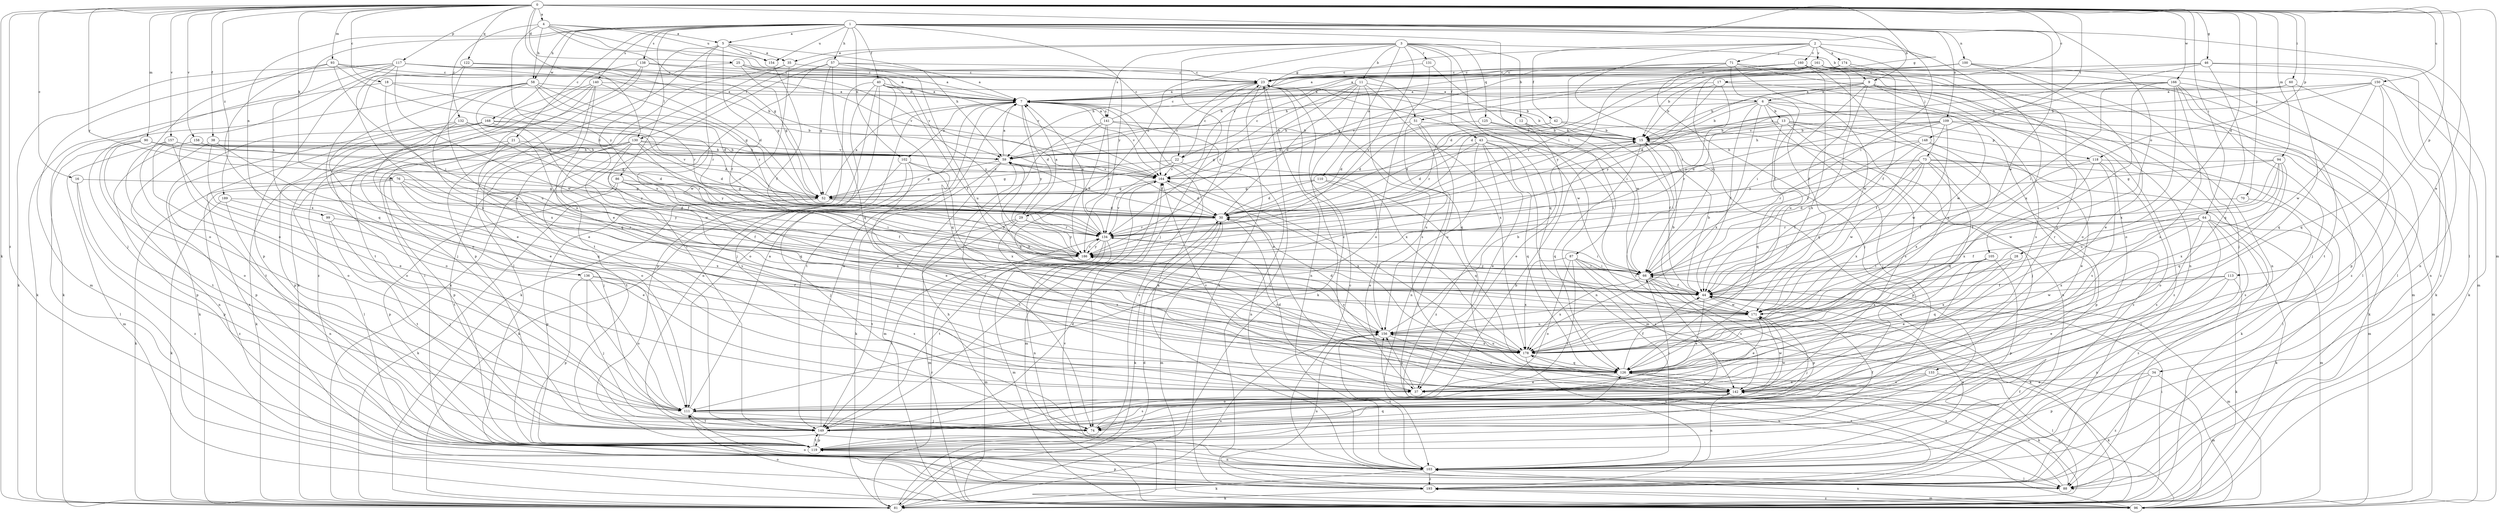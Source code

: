 strict digraph  {
0;
1;
2;
3;
4;
5;
6;
7;
9;
11;
12;
13;
15;
16;
17;
18;
21;
22;
23;
25;
28;
29;
30;
34;
35;
37;
38;
40;
42;
43;
44;
46;
51;
52;
57;
58;
59;
60;
64;
66;
70;
71;
73;
74;
76;
81;
86;
87;
88;
90;
93;
94;
96;
99;
100;
102;
103;
105;
109;
110;
111;
113;
117;
118;
119;
122;
125;
126;
130;
131;
132;
133;
134;
136;
138;
140;
141;
142;
148;
149;
150;
154;
156;
157;
158;
160;
161;
164;
166;
168;
171;
174;
178;
186;
189;
193;
0 -> 4  [label=a];
0 -> 16  [label=c];
0 -> 17  [label=c];
0 -> 18  [label=c];
0 -> 25  [label=d];
0 -> 28  [label=d];
0 -> 34  [label=e];
0 -> 38  [label=f];
0 -> 46  [label=g];
0 -> 51  [label=g];
0 -> 60  [label=i];
0 -> 64  [label=i];
0 -> 70  [label=j];
0 -> 76  [label=k];
0 -> 81  [label=k];
0 -> 90  [label=m];
0 -> 93  [label=m];
0 -> 94  [label=m];
0 -> 96  [label=m];
0 -> 113  [label=p];
0 -> 117  [label=p];
0 -> 118  [label=p];
0 -> 122  [label=q];
0 -> 130  [label=r];
0 -> 148  [label=t];
0 -> 150  [label=u];
0 -> 157  [label=v];
0 -> 158  [label=v];
0 -> 166  [label=w];
0 -> 186  [label=y];
0 -> 189  [label=z];
0 -> 193  [label=z];
1 -> 5  [label=a];
1 -> 9  [label=b];
1 -> 21  [label=c];
1 -> 40  [label=f];
1 -> 57  [label=h];
1 -> 58  [label=h];
1 -> 66  [label=i];
1 -> 86  [label=l];
1 -> 87  [label=l];
1 -> 88  [label=l];
1 -> 99  [label=n];
1 -> 100  [label=n];
1 -> 102  [label=n];
1 -> 105  [label=o];
1 -> 109  [label=o];
1 -> 136  [label=s];
1 -> 138  [label=s];
1 -> 140  [label=s];
1 -> 154  [label=u];
1 -> 168  [label=w];
1 -> 171  [label=w];
1 -> 186  [label=y];
2 -> 42  [label=f];
2 -> 66  [label=i];
2 -> 71  [label=j];
2 -> 73  [label=j];
2 -> 160  [label=v];
2 -> 161  [label=v];
2 -> 164  [label=v];
2 -> 174  [label=x];
2 -> 178  [label=x];
3 -> 9  [label=b];
3 -> 11  [label=b];
3 -> 12  [label=b];
3 -> 29  [label=d];
3 -> 35  [label=e];
3 -> 43  [label=f];
3 -> 74  [label=j];
3 -> 110  [label=o];
3 -> 125  [label=q];
3 -> 126  [label=q];
3 -> 130  [label=r];
3 -> 131  [label=r];
3 -> 141  [label=s];
3 -> 186  [label=y];
4 -> 5  [label=a];
4 -> 22  [label=c];
4 -> 51  [label=g];
4 -> 52  [label=g];
4 -> 58  [label=h];
4 -> 132  [label=r];
4 -> 154  [label=u];
4 -> 186  [label=y];
5 -> 35  [label=e];
5 -> 37  [label=e];
5 -> 44  [label=f];
5 -> 59  [label=h];
5 -> 88  [label=l];
5 -> 154  [label=u];
5 -> 156  [label=u];
6 -> 13  [label=b];
6 -> 15  [label=b];
6 -> 44  [label=f];
6 -> 59  [label=h];
6 -> 74  [label=j];
6 -> 126  [label=q];
6 -> 133  [label=r];
6 -> 178  [label=x];
6 -> 193  [label=z];
7 -> 15  [label=b];
7 -> 29  [label=d];
7 -> 102  [label=n];
7 -> 111  [label=o];
7 -> 141  [label=s];
7 -> 149  [label=t];
7 -> 164  [label=v];
7 -> 186  [label=y];
9 -> 6  [label=a];
9 -> 66  [label=i];
9 -> 88  [label=l];
9 -> 96  [label=m];
9 -> 142  [label=s];
9 -> 156  [label=u];
9 -> 164  [label=v];
9 -> 186  [label=y];
11 -> 6  [label=a];
11 -> 22  [label=c];
11 -> 30  [label=d];
11 -> 81  [label=k];
11 -> 134  [label=r];
11 -> 142  [label=s];
11 -> 178  [label=x];
11 -> 186  [label=y];
12 -> 15  [label=b];
12 -> 37  [label=e];
12 -> 44  [label=f];
13 -> 15  [label=b];
13 -> 30  [label=d];
13 -> 74  [label=j];
13 -> 118  [label=p];
13 -> 126  [label=q];
13 -> 134  [label=r];
13 -> 142  [label=s];
13 -> 193  [label=z];
15 -> 59  [label=h];
15 -> 66  [label=i];
15 -> 119  [label=p];
15 -> 126  [label=q];
16 -> 52  [label=g];
16 -> 119  [label=p];
16 -> 193  [label=z];
17 -> 7  [label=a];
17 -> 15  [label=b];
17 -> 30  [label=d];
17 -> 171  [label=w];
17 -> 186  [label=y];
18 -> 7  [label=a];
18 -> 81  [label=k];
18 -> 134  [label=r];
18 -> 171  [label=w];
21 -> 30  [label=d];
21 -> 59  [label=h];
21 -> 81  [label=k];
21 -> 88  [label=l];
21 -> 142  [label=s];
22 -> 52  [label=g];
22 -> 103  [label=n];
22 -> 134  [label=r];
22 -> 164  [label=v];
23 -> 7  [label=a];
23 -> 22  [label=c];
23 -> 66  [label=i];
23 -> 103  [label=n];
23 -> 126  [label=q];
23 -> 164  [label=v];
23 -> 171  [label=w];
23 -> 193  [label=z];
25 -> 7  [label=a];
25 -> 23  [label=c];
25 -> 52  [label=g];
25 -> 126  [label=q];
25 -> 164  [label=v];
28 -> 66  [label=i];
28 -> 126  [label=q];
28 -> 178  [label=x];
29 -> 7  [label=a];
29 -> 96  [label=m];
29 -> 134  [label=r];
29 -> 142  [label=s];
29 -> 149  [label=t];
29 -> 186  [label=y];
30 -> 59  [label=h];
30 -> 81  [label=k];
30 -> 96  [label=m];
30 -> 134  [label=r];
34 -> 37  [label=e];
34 -> 96  [label=m];
34 -> 119  [label=p];
34 -> 193  [label=z];
35 -> 23  [label=c];
35 -> 119  [label=p];
35 -> 149  [label=t];
35 -> 171  [label=w];
37 -> 30  [label=d];
37 -> 156  [label=u];
38 -> 59  [label=h];
38 -> 103  [label=n];
38 -> 111  [label=o];
38 -> 126  [label=q];
40 -> 7  [label=a];
40 -> 15  [label=b];
40 -> 44  [label=f];
40 -> 74  [label=j];
40 -> 81  [label=k];
40 -> 103  [label=n];
40 -> 119  [label=p];
40 -> 126  [label=q];
40 -> 186  [label=y];
42 -> 15  [label=b];
42 -> 30  [label=d];
42 -> 103  [label=n];
42 -> 134  [label=r];
43 -> 30  [label=d];
43 -> 37  [label=e];
43 -> 59  [label=h];
43 -> 66  [label=i];
43 -> 96  [label=m];
43 -> 126  [label=q];
43 -> 156  [label=u];
43 -> 193  [label=z];
44 -> 15  [label=b];
44 -> 37  [label=e];
44 -> 96  [label=m];
44 -> 103  [label=n];
44 -> 171  [label=w];
46 -> 7  [label=a];
46 -> 23  [label=c];
46 -> 103  [label=n];
46 -> 126  [label=q];
46 -> 164  [label=v];
46 -> 193  [label=z];
51 -> 15  [label=b];
51 -> 52  [label=g];
51 -> 88  [label=l];
51 -> 103  [label=n];
51 -> 156  [label=u];
52 -> 7  [label=a];
52 -> 30  [label=d];
52 -> 81  [label=k];
52 -> 119  [label=p];
52 -> 186  [label=y];
57 -> 7  [label=a];
57 -> 23  [label=c];
57 -> 52  [label=g];
57 -> 81  [label=k];
57 -> 126  [label=q];
57 -> 149  [label=t];
57 -> 156  [label=u];
58 -> 7  [label=a];
58 -> 30  [label=d];
58 -> 37  [label=e];
58 -> 52  [label=g];
58 -> 81  [label=k];
58 -> 134  [label=r];
58 -> 156  [label=u];
58 -> 178  [label=x];
59 -> 7  [label=a];
59 -> 30  [label=d];
59 -> 52  [label=g];
59 -> 81  [label=k];
59 -> 96  [label=m];
59 -> 164  [label=v];
60 -> 7  [label=a];
60 -> 15  [label=b];
60 -> 81  [label=k];
60 -> 126  [label=q];
64 -> 44  [label=f];
64 -> 66  [label=i];
64 -> 74  [label=j];
64 -> 81  [label=k];
64 -> 96  [label=m];
64 -> 134  [label=r];
64 -> 142  [label=s];
64 -> 178  [label=x];
64 -> 193  [label=z];
66 -> 44  [label=f];
66 -> 119  [label=p];
66 -> 142  [label=s];
66 -> 149  [label=t];
66 -> 178  [label=x];
66 -> 186  [label=y];
70 -> 30  [label=d];
70 -> 142  [label=s];
71 -> 23  [label=c];
71 -> 30  [label=d];
71 -> 44  [label=f];
71 -> 74  [label=j];
71 -> 103  [label=n];
71 -> 111  [label=o];
71 -> 171  [label=w];
73 -> 44  [label=f];
73 -> 81  [label=k];
73 -> 96  [label=m];
73 -> 119  [label=p];
73 -> 126  [label=q];
73 -> 134  [label=r];
73 -> 164  [label=v];
73 -> 171  [label=w];
73 -> 178  [label=x];
74 -> 142  [label=s];
76 -> 44  [label=f];
76 -> 52  [label=g];
76 -> 81  [label=k];
76 -> 178  [label=x];
76 -> 186  [label=y];
76 -> 193  [label=z];
81 -> 23  [label=c];
81 -> 30  [label=d];
81 -> 66  [label=i];
81 -> 134  [label=r];
81 -> 156  [label=u];
86 -> 44  [label=f];
86 -> 52  [label=g];
86 -> 66  [label=i];
86 -> 119  [label=p];
86 -> 149  [label=t];
86 -> 178  [label=x];
87 -> 44  [label=f];
87 -> 66  [label=i];
87 -> 81  [label=k];
87 -> 111  [label=o];
87 -> 142  [label=s];
87 -> 149  [label=t];
87 -> 178  [label=x];
88 -> 23  [label=c];
88 -> 142  [label=s];
88 -> 178  [label=x];
90 -> 52  [label=g];
90 -> 59  [label=h];
90 -> 88  [label=l];
90 -> 111  [label=o];
90 -> 149  [label=t];
90 -> 186  [label=y];
93 -> 23  [label=c];
93 -> 30  [label=d];
93 -> 59  [label=h];
93 -> 66  [label=i];
93 -> 111  [label=o];
93 -> 178  [label=x];
94 -> 44  [label=f];
94 -> 52  [label=g];
94 -> 126  [label=q];
94 -> 156  [label=u];
94 -> 164  [label=v];
94 -> 171  [label=w];
94 -> 178  [label=x];
96 -> 103  [label=n];
96 -> 111  [label=o];
96 -> 126  [label=q];
96 -> 156  [label=u];
96 -> 164  [label=v];
96 -> 193  [label=z];
99 -> 74  [label=j];
99 -> 134  [label=r];
99 -> 149  [label=t];
100 -> 7  [label=a];
100 -> 15  [label=b];
100 -> 23  [label=c];
100 -> 37  [label=e];
100 -> 74  [label=j];
100 -> 88  [label=l];
102 -> 37  [label=e];
102 -> 74  [label=j];
102 -> 81  [label=k];
102 -> 164  [label=v];
102 -> 178  [label=x];
103 -> 7  [label=a];
103 -> 59  [label=h];
103 -> 81  [label=k];
103 -> 88  [label=l];
103 -> 156  [label=u];
103 -> 193  [label=z];
105 -> 37  [label=e];
105 -> 66  [label=i];
105 -> 119  [label=p];
105 -> 126  [label=q];
105 -> 178  [label=x];
109 -> 15  [label=b];
109 -> 30  [label=d];
109 -> 44  [label=f];
109 -> 59  [label=h];
109 -> 81  [label=k];
109 -> 96  [label=m];
109 -> 171  [label=w];
109 -> 186  [label=y];
110 -> 30  [label=d];
110 -> 37  [label=e];
110 -> 52  [label=g];
110 -> 126  [label=q];
111 -> 7  [label=a];
111 -> 74  [label=j];
111 -> 149  [label=t];
111 -> 171  [label=w];
113 -> 37  [label=e];
113 -> 44  [label=f];
113 -> 81  [label=k];
113 -> 103  [label=n];
113 -> 171  [label=w];
117 -> 7  [label=a];
117 -> 23  [label=c];
117 -> 30  [label=d];
117 -> 52  [label=g];
117 -> 74  [label=j];
117 -> 81  [label=k];
117 -> 96  [label=m];
117 -> 111  [label=o];
117 -> 171  [label=w];
117 -> 178  [label=x];
118 -> 44  [label=f];
118 -> 88  [label=l];
118 -> 111  [label=o];
118 -> 142  [label=s];
118 -> 164  [label=v];
118 -> 178  [label=x];
119 -> 44  [label=f];
119 -> 103  [label=n];
119 -> 126  [label=q];
119 -> 149  [label=t];
122 -> 23  [label=c];
122 -> 119  [label=p];
122 -> 156  [label=u];
122 -> 164  [label=v];
125 -> 15  [label=b];
125 -> 30  [label=d];
125 -> 103  [label=n];
126 -> 37  [label=e];
126 -> 44  [label=f];
126 -> 81  [label=k];
126 -> 134  [label=r];
126 -> 142  [label=s];
130 -> 30  [label=d];
130 -> 59  [label=h];
130 -> 74  [label=j];
130 -> 111  [label=o];
130 -> 119  [label=p];
130 -> 126  [label=q];
130 -> 149  [label=t];
130 -> 164  [label=v];
130 -> 186  [label=y];
131 -> 23  [label=c];
131 -> 111  [label=o];
131 -> 171  [label=w];
132 -> 15  [label=b];
132 -> 30  [label=d];
132 -> 37  [label=e];
132 -> 44  [label=f];
132 -> 111  [label=o];
132 -> 149  [label=t];
132 -> 164  [label=v];
133 -> 37  [label=e];
133 -> 81  [label=k];
133 -> 88  [label=l];
133 -> 142  [label=s];
133 -> 149  [label=t];
134 -> 7  [label=a];
134 -> 66  [label=i];
134 -> 96  [label=m];
134 -> 103  [label=n];
134 -> 149  [label=t];
134 -> 164  [label=v];
134 -> 186  [label=y];
136 -> 44  [label=f];
136 -> 74  [label=j];
136 -> 111  [label=o];
136 -> 119  [label=p];
136 -> 142  [label=s];
138 -> 23  [label=c];
138 -> 81  [label=k];
138 -> 88  [label=l];
138 -> 164  [label=v];
138 -> 193  [label=z];
140 -> 7  [label=a];
140 -> 37  [label=e];
140 -> 74  [label=j];
140 -> 111  [label=o];
140 -> 126  [label=q];
140 -> 134  [label=r];
140 -> 149  [label=t];
141 -> 7  [label=a];
141 -> 15  [label=b];
141 -> 23  [label=c];
141 -> 74  [label=j];
141 -> 126  [label=q];
141 -> 134  [label=r];
141 -> 178  [label=x];
141 -> 186  [label=y];
142 -> 7  [label=a];
142 -> 23  [label=c];
142 -> 103  [label=n];
142 -> 111  [label=o];
142 -> 164  [label=v];
142 -> 171  [label=w];
148 -> 37  [label=e];
148 -> 59  [label=h];
148 -> 66  [label=i];
148 -> 178  [label=x];
148 -> 186  [label=y];
149 -> 7  [label=a];
149 -> 15  [label=b];
149 -> 30  [label=d];
149 -> 66  [label=i];
149 -> 119  [label=p];
150 -> 7  [label=a];
150 -> 15  [label=b];
150 -> 81  [label=k];
150 -> 103  [label=n];
150 -> 126  [label=q];
150 -> 164  [label=v];
150 -> 171  [label=w];
154 -> 44  [label=f];
156 -> 15  [label=b];
156 -> 30  [label=d];
156 -> 59  [label=h];
156 -> 142  [label=s];
156 -> 178  [label=x];
157 -> 37  [label=e];
157 -> 59  [label=h];
157 -> 96  [label=m];
157 -> 111  [label=o];
157 -> 119  [label=p];
157 -> 164  [label=v];
158 -> 59  [label=h];
158 -> 119  [label=p];
158 -> 134  [label=r];
160 -> 23  [label=c];
160 -> 59  [label=h];
160 -> 103  [label=n];
160 -> 111  [label=o];
160 -> 126  [label=q];
160 -> 178  [label=x];
160 -> 186  [label=y];
161 -> 23  [label=c];
161 -> 30  [label=d];
161 -> 44  [label=f];
161 -> 52  [label=g];
161 -> 59  [label=h];
161 -> 66  [label=i];
161 -> 88  [label=l];
161 -> 96  [label=m];
161 -> 134  [label=r];
161 -> 193  [label=z];
164 -> 30  [label=d];
164 -> 52  [label=g];
164 -> 96  [label=m];
164 -> 149  [label=t];
164 -> 178  [label=x];
166 -> 7  [label=a];
166 -> 15  [label=b];
166 -> 66  [label=i];
166 -> 74  [label=j];
166 -> 119  [label=p];
166 -> 142  [label=s];
166 -> 149  [label=t];
166 -> 156  [label=u];
166 -> 178  [label=x];
168 -> 15  [label=b];
168 -> 81  [label=k];
168 -> 119  [label=p];
168 -> 134  [label=r];
168 -> 171  [label=w];
168 -> 193  [label=z];
171 -> 15  [label=b];
171 -> 37  [label=e];
171 -> 74  [label=j];
171 -> 156  [label=u];
174 -> 23  [label=c];
174 -> 44  [label=f];
174 -> 59  [label=h];
174 -> 142  [label=s];
178 -> 126  [label=q];
178 -> 156  [label=u];
178 -> 164  [label=v];
178 -> 186  [label=y];
178 -> 193  [label=z];
186 -> 66  [label=i];
186 -> 96  [label=m];
186 -> 134  [label=r];
186 -> 149  [label=t];
189 -> 30  [label=d];
189 -> 37  [label=e];
189 -> 81  [label=k];
189 -> 103  [label=n];
193 -> 23  [label=c];
193 -> 44  [label=f];
193 -> 81  [label=k];
193 -> 96  [label=m];
193 -> 111  [label=o];
193 -> 119  [label=p];
193 -> 156  [label=u];
}
